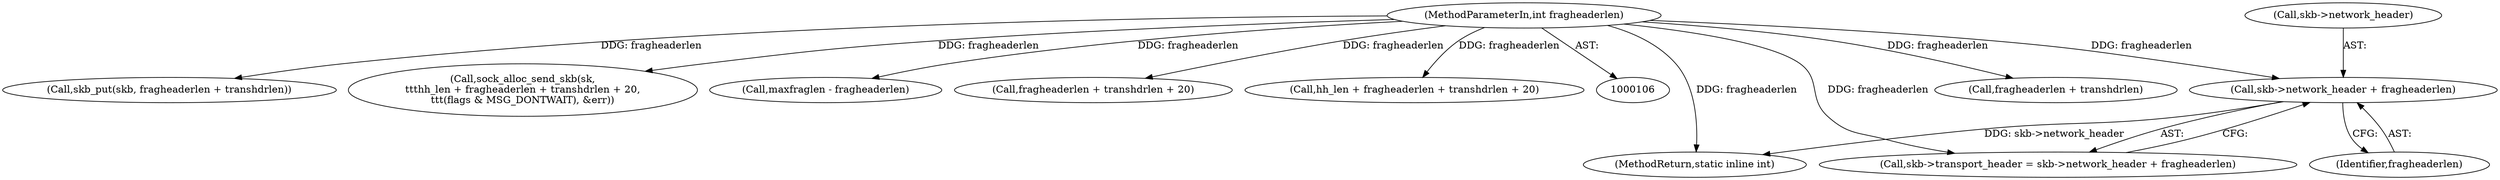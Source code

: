 digraph "0_linux_e93b7d748be887cd7639b113ba7d7ef792a7efb9@pointer" {
"1000164" [label="(Call,skb->network_header + fragheaderlen)"];
"1000113" [label="(MethodParameterIn,int fragheaderlen)"];
"1000155" [label="(Call,fragheaderlen + transhdrlen)"];
"1000153" [label="(Call,skb_put(skb, fragheaderlen + transhdrlen))"];
"1000130" [label="(Call,sock_alloc_send_skb(sk,\n\t\t\thh_len + fragheaderlen + transhdrlen + 20,\n\t\t\t(flags & MSG_DONTWAIT), &err))"];
"1000212" [label="(MethodReturn,static inline int)"];
"1000113" [label="(MethodParameterIn,int fragheaderlen)"];
"1000193" [label="(Call,maxfraglen - fragheaderlen)"];
"1000165" [label="(Call,skb->network_header)"];
"1000134" [label="(Call,fragheaderlen + transhdrlen + 20)"];
"1000168" [label="(Identifier,fragheaderlen)"];
"1000160" [label="(Call,skb->transport_header = skb->network_header + fragheaderlen)"];
"1000164" [label="(Call,skb->network_header + fragheaderlen)"];
"1000132" [label="(Call,hh_len + fragheaderlen + transhdrlen + 20)"];
"1000164" -> "1000160"  [label="AST: "];
"1000164" -> "1000168"  [label="CFG: "];
"1000165" -> "1000164"  [label="AST: "];
"1000168" -> "1000164"  [label="AST: "];
"1000160" -> "1000164"  [label="CFG: "];
"1000164" -> "1000212"  [label="DDG: skb->network_header"];
"1000113" -> "1000164"  [label="DDG: fragheaderlen"];
"1000113" -> "1000106"  [label="AST: "];
"1000113" -> "1000212"  [label="DDG: fragheaderlen"];
"1000113" -> "1000130"  [label="DDG: fragheaderlen"];
"1000113" -> "1000132"  [label="DDG: fragheaderlen"];
"1000113" -> "1000134"  [label="DDG: fragheaderlen"];
"1000113" -> "1000153"  [label="DDG: fragheaderlen"];
"1000113" -> "1000155"  [label="DDG: fragheaderlen"];
"1000113" -> "1000160"  [label="DDG: fragheaderlen"];
"1000113" -> "1000193"  [label="DDG: fragheaderlen"];
}
